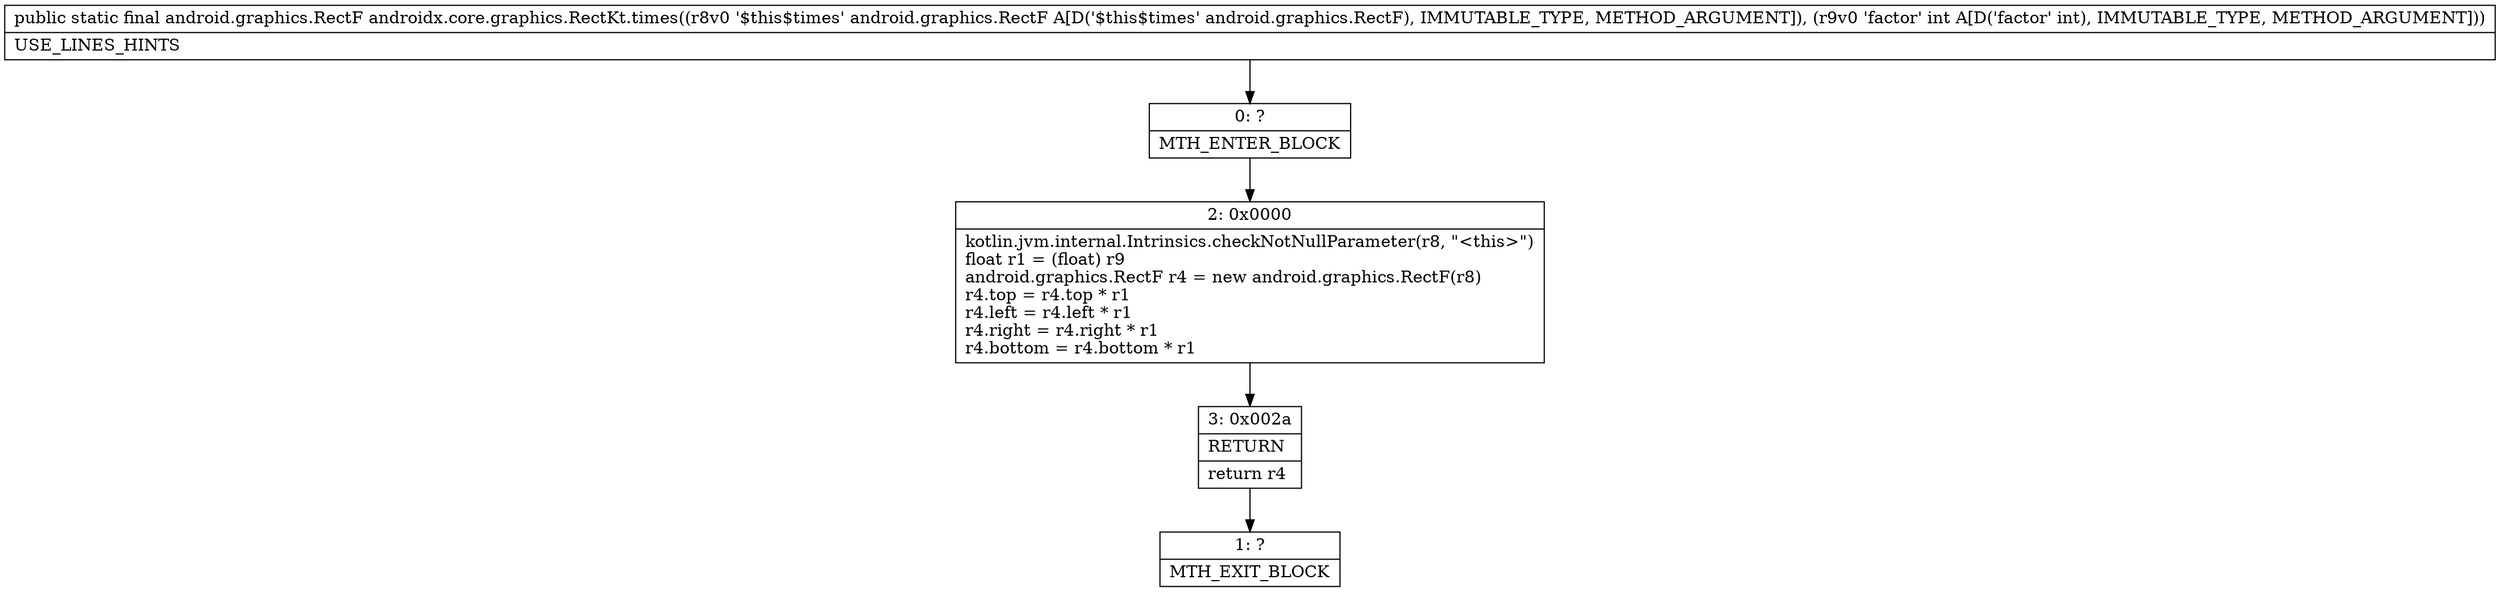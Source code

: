 digraph "CFG forandroidx.core.graphics.RectKt.times(Landroid\/graphics\/RectF;I)Landroid\/graphics\/RectF;" {
Node_0 [shape=record,label="{0\:\ ?|MTH_ENTER_BLOCK\l}"];
Node_2 [shape=record,label="{2\:\ 0x0000|kotlin.jvm.internal.Intrinsics.checkNotNullParameter(r8, \"\<this\>\")\lfloat r1 = (float) r9\landroid.graphics.RectF r4 = new android.graphics.RectF(r8)\lr4.top = r4.top * r1\lr4.left = r4.left * r1\lr4.right = r4.right * r1\lr4.bottom = r4.bottom * r1\l}"];
Node_3 [shape=record,label="{3\:\ 0x002a|RETURN\l|return r4\l}"];
Node_1 [shape=record,label="{1\:\ ?|MTH_EXIT_BLOCK\l}"];
MethodNode[shape=record,label="{public static final android.graphics.RectF androidx.core.graphics.RectKt.times((r8v0 '$this$times' android.graphics.RectF A[D('$this$times' android.graphics.RectF), IMMUTABLE_TYPE, METHOD_ARGUMENT]), (r9v0 'factor' int A[D('factor' int), IMMUTABLE_TYPE, METHOD_ARGUMENT]))  | USE_LINES_HINTS\l}"];
MethodNode -> Node_0;Node_0 -> Node_2;
Node_2 -> Node_3;
Node_3 -> Node_1;
}

